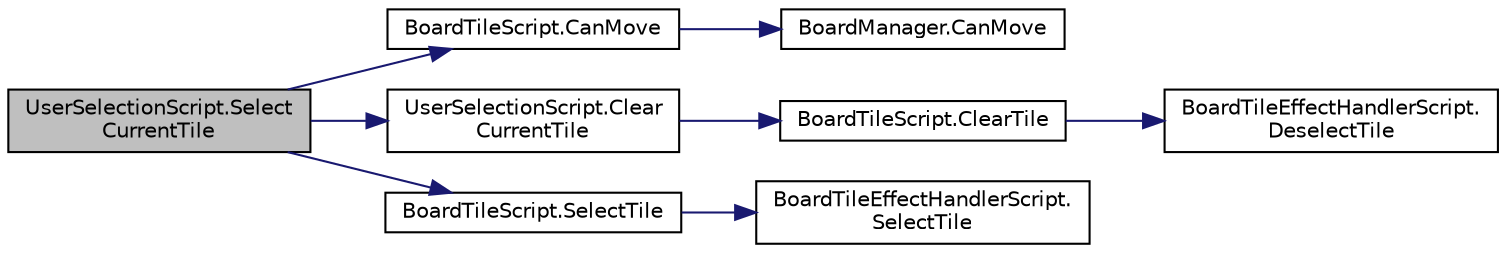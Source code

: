 digraph "UserSelectionScript.SelectCurrentTile"
{
 // LATEX_PDF_SIZE
  edge [fontname="Helvetica",fontsize="10",labelfontname="Helvetica",labelfontsize="10"];
  node [fontname="Helvetica",fontsize="10",shape=record];
  rankdir="LR";
  Node1 [label="UserSelectionScript.Select\lCurrentTile",height=0.2,width=0.4,color="black", fillcolor="grey75", style="filled", fontcolor="black",tooltip="Setting the current tile clears the previous tile and set the effect for the new tile"];
  Node1 -> Node2 [color="midnightblue",fontsize="10",style="solid",fontname="Helvetica"];
  Node2 [label="BoardTileScript.CanMove",height=0.2,width=0.4,color="black", fillcolor="white", style="filled",URL="$class_board_tile_script.html#ac2a8e986f44ea316fb5340cdd75e02e4",tooltip="check if the player can move to this tile"];
  Node2 -> Node3 [color="midnightblue",fontsize="10",style="solid",fontname="Helvetica"];
  Node3 [label="BoardManager.CanMove",height=0.2,width=0.4,color="black", fillcolor="white", style="filled",URL="$class_board_manager.html#a9d5697839fa7daf9c40e75bdebc8bf82",tooltip=" "];
  Node1 -> Node4 [color="midnightblue",fontsize="10",style="solid",fontname="Helvetica"];
  Node4 [label="UserSelectionScript.Clear\lCurrentTile",height=0.2,width=0.4,color="black", fillcolor="white", style="filled",URL="$class_user_selection_script.html#a011d55536bb7550a00a7029cb7b6a6b5",tooltip="reset the effects on the current tile"];
  Node4 -> Node5 [color="midnightblue",fontsize="10",style="solid",fontname="Helvetica"];
  Node5 [label="BoardTileScript.ClearTile",height=0.2,width=0.4,color="black", fillcolor="white", style="filled",URL="$class_board_tile_script.html#a58615feb64c22a128cc22b7e0276ad5f",tooltip="disable the select effect on the tile"];
  Node5 -> Node6 [color="midnightblue",fontsize="10",style="solid",fontname="Helvetica"];
  Node6 [label="BoardTileEffectHandlerScript.\lDeselectTile",height=0.2,width=0.4,color="black", fillcolor="white", style="filled",URL="$class_board_tile_effect_handler_script.html#a6c3a5ab97fa7a4abb76cd58d8df67964",tooltip="disable the glow box effect for when the cursor hovering on it"];
  Node1 -> Node7 [color="midnightblue",fontsize="10",style="solid",fontname="Helvetica"];
  Node7 [label="BoardTileScript.SelectTile",height=0.2,width=0.4,color="black", fillcolor="white", style="filled",URL="$class_board_tile_script.html#a8fe04841788e895cfe9a60e1d513f9c7",tooltip="enable the select effect on the tile"];
  Node7 -> Node8 [color="midnightblue",fontsize="10",style="solid",fontname="Helvetica"];
  Node8 [label="BoardTileEffectHandlerScript.\lSelectTile",height=0.2,width=0.4,color="black", fillcolor="white", style="filled",URL="$class_board_tile_effect_handler_script.html#a1ea26493f3277f4bc1f8f16a506cf29f",tooltip="display the glow box effect for when the cursor hovering on it"];
}
